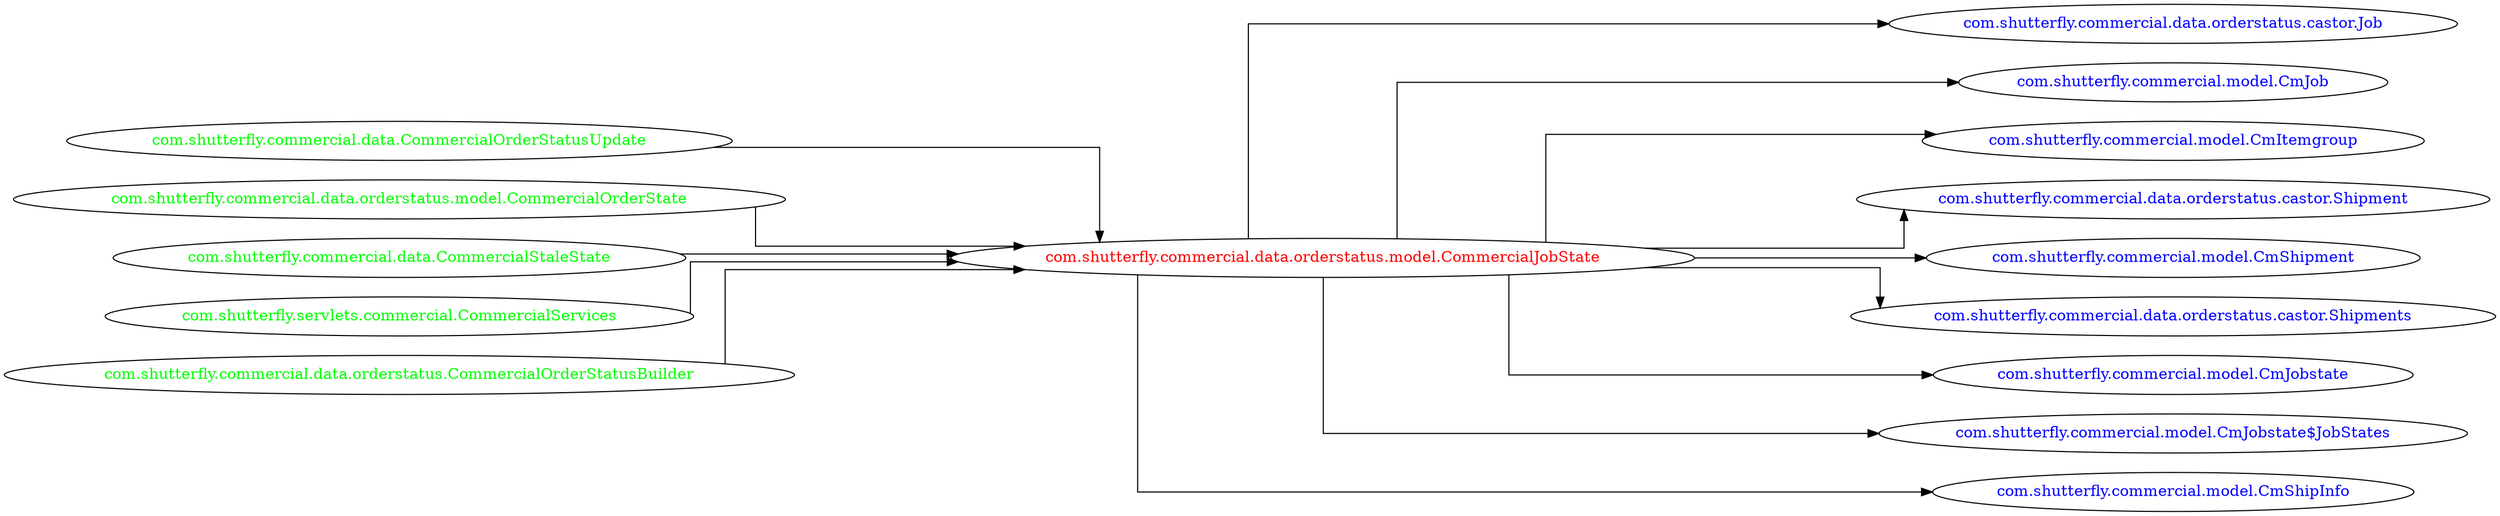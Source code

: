 digraph dependencyGraph {
 concentrate=true;
 ranksep="2.0";
 rankdir="LR"; 
 splines="ortho";
"com.shutterfly.commercial.data.orderstatus.model.CommercialJobState" [fontcolor="red"];
"com.shutterfly.commercial.data.orderstatus.castor.Job" [ fontcolor="blue" ];
"com.shutterfly.commercial.data.orderstatus.model.CommercialJobState"->"com.shutterfly.commercial.data.orderstatus.castor.Job";
"com.shutterfly.commercial.model.CmJob" [ fontcolor="blue" ];
"com.shutterfly.commercial.data.orderstatus.model.CommercialJobState"->"com.shutterfly.commercial.model.CmJob";
"com.shutterfly.commercial.model.CmItemgroup" [ fontcolor="blue" ];
"com.shutterfly.commercial.data.orderstatus.model.CommercialJobState"->"com.shutterfly.commercial.model.CmItemgroup";
"com.shutterfly.commercial.data.orderstatus.castor.Shipment" [ fontcolor="blue" ];
"com.shutterfly.commercial.data.orderstatus.model.CommercialJobState"->"com.shutterfly.commercial.data.orderstatus.castor.Shipment";
"com.shutterfly.commercial.model.CmShipment" [ fontcolor="blue" ];
"com.shutterfly.commercial.data.orderstatus.model.CommercialJobState"->"com.shutterfly.commercial.model.CmShipment";
"com.shutterfly.commercial.data.orderstatus.castor.Shipments" [ fontcolor="blue" ];
"com.shutterfly.commercial.data.orderstatus.model.CommercialJobState"->"com.shutterfly.commercial.data.orderstatus.castor.Shipments";
"com.shutterfly.commercial.model.CmJobstate" [ fontcolor="blue" ];
"com.shutterfly.commercial.data.orderstatus.model.CommercialJobState"->"com.shutterfly.commercial.model.CmJobstate";
"com.shutterfly.commercial.model.CmJobstate$JobStates" [ fontcolor="blue" ];
"com.shutterfly.commercial.data.orderstatus.model.CommercialJobState"->"com.shutterfly.commercial.model.CmJobstate$JobStates";
"com.shutterfly.commercial.model.CmShipInfo" [ fontcolor="blue" ];
"com.shutterfly.commercial.data.orderstatus.model.CommercialJobState"->"com.shutterfly.commercial.model.CmShipInfo";
"com.shutterfly.commercial.data.CommercialOrderStatusUpdate" [ fontcolor="green" ];
"com.shutterfly.commercial.data.CommercialOrderStatusUpdate"->"com.shutterfly.commercial.data.orderstatus.model.CommercialJobState";
"com.shutterfly.commercial.data.orderstatus.model.CommercialOrderState" [ fontcolor="green" ];
"com.shutterfly.commercial.data.orderstatus.model.CommercialOrderState"->"com.shutterfly.commercial.data.orderstatus.model.CommercialJobState";
"com.shutterfly.commercial.data.CommercialStaleState" [ fontcolor="green" ];
"com.shutterfly.commercial.data.CommercialStaleState"->"com.shutterfly.commercial.data.orderstatus.model.CommercialJobState";
"com.shutterfly.servlets.commercial.CommercialServices" [ fontcolor="green" ];
"com.shutterfly.servlets.commercial.CommercialServices"->"com.shutterfly.commercial.data.orderstatus.model.CommercialJobState";
"com.shutterfly.commercial.data.orderstatus.CommercialOrderStatusBuilder" [ fontcolor="green" ];
"com.shutterfly.commercial.data.orderstatus.CommercialOrderStatusBuilder"->"com.shutterfly.commercial.data.orderstatus.model.CommercialJobState";
}